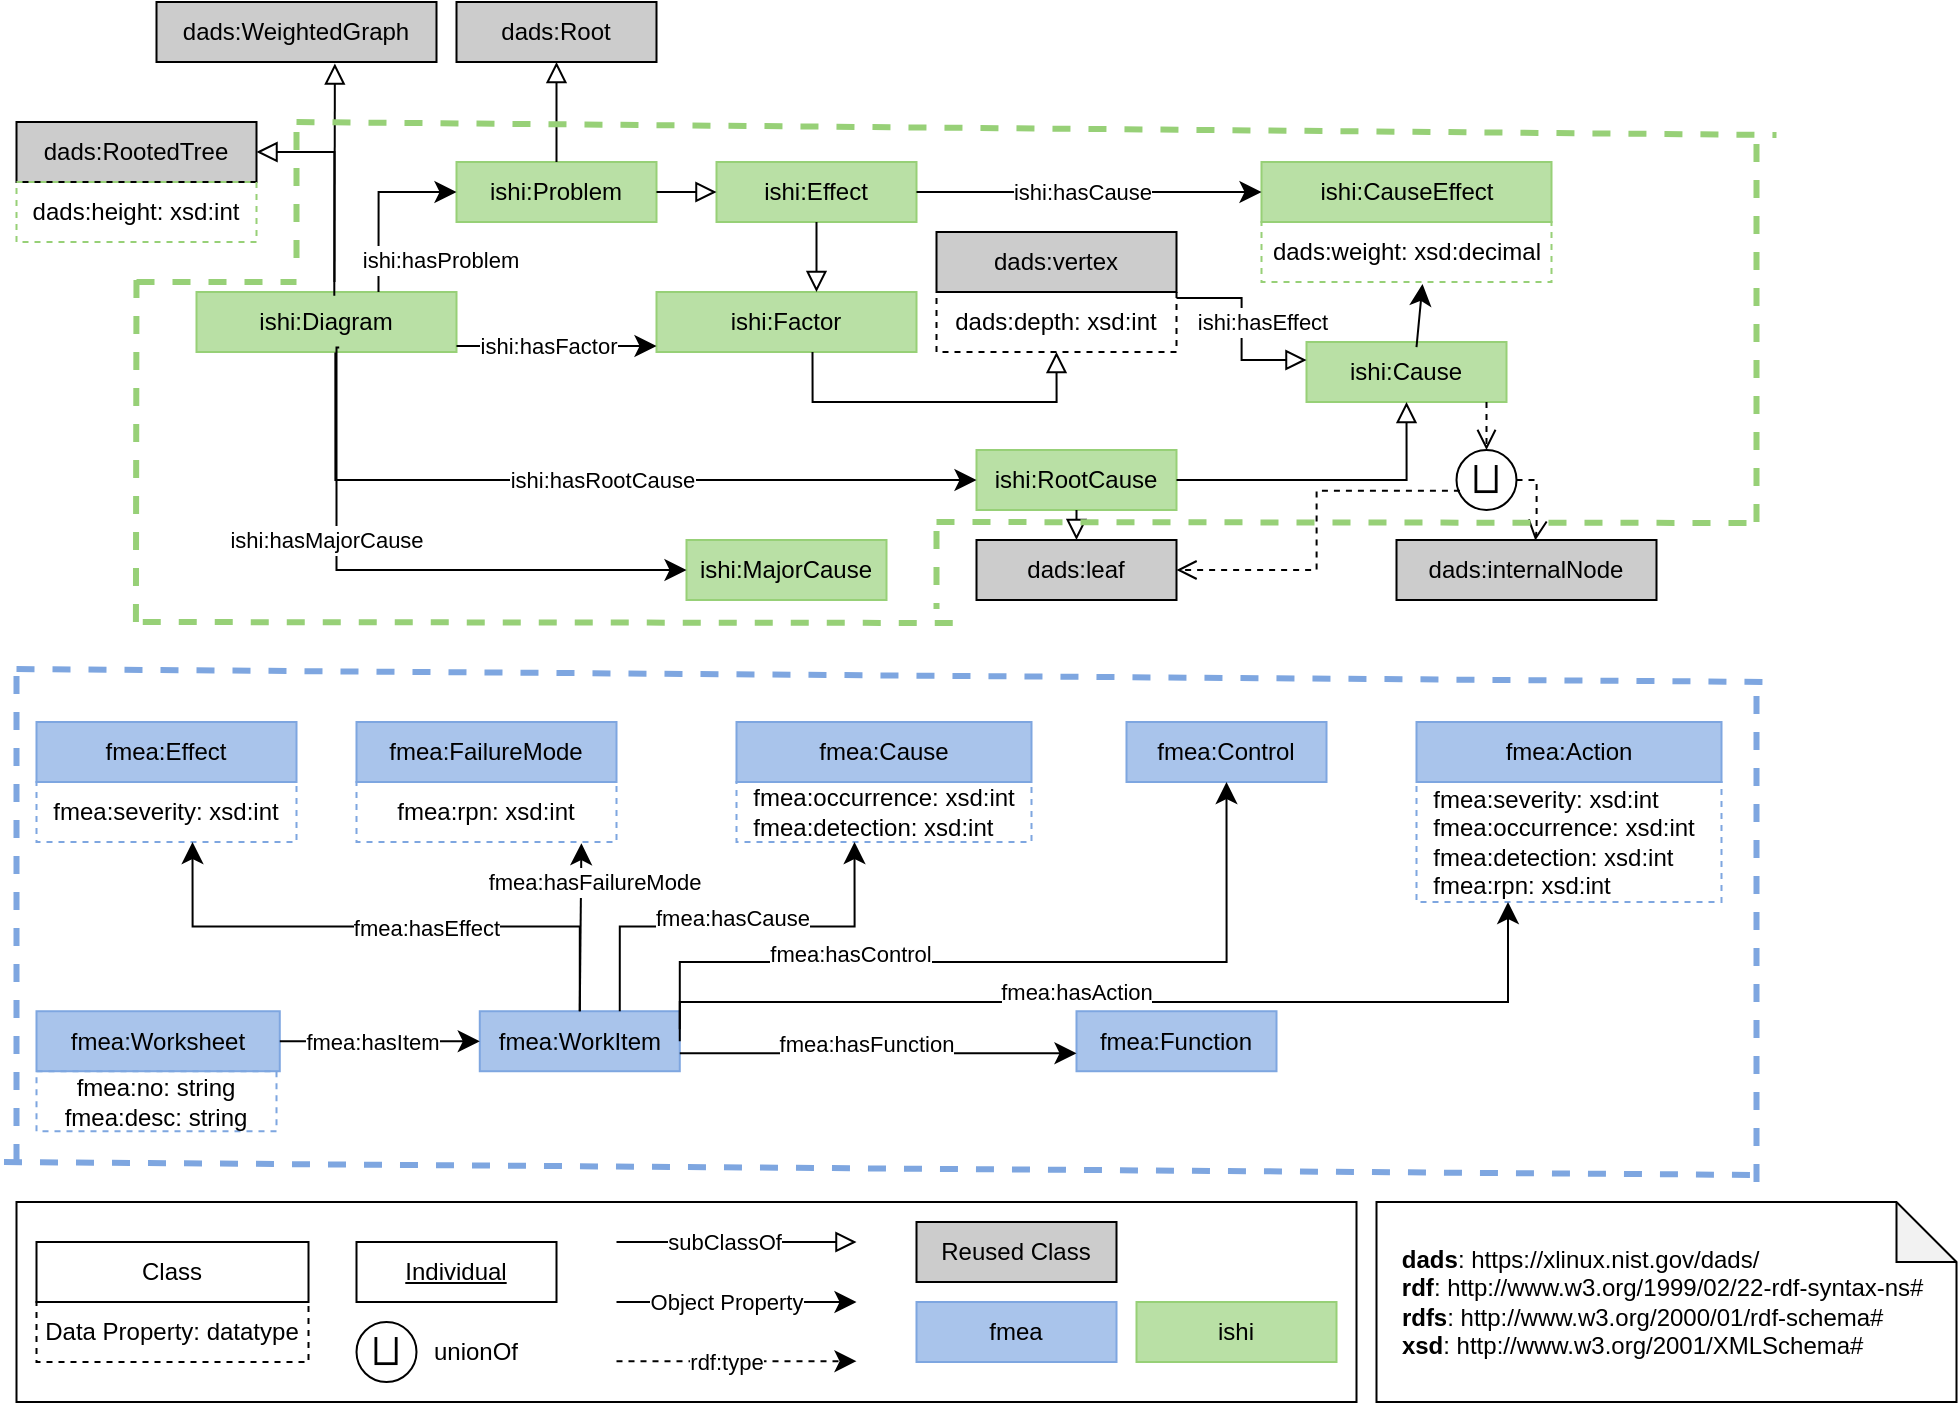 <mxfile version="25.0.3">
  <diagram name="Seite-1" id="H-5Dob3Q5OJL4jMhZZkv">
    <mxGraphModel dx="1188" dy="651" grid="1" gridSize="10" guides="1" tooltips="1" connect="1" arrows="1" fold="1" page="1" pageScale="1" pageWidth="1169" pageHeight="827" math="0" shadow="0">
      <root>
        <mxCell id="0" />
        <mxCell id="1" parent="0" />
        <mxCell id="yA1wTyDyi_vaNBUE8qGH-2" value="" style="rounded=0;whiteSpace=wrap;html=1;" parent="1" vertex="1">
          <mxGeometry x="16.25" y="610" width="670" height="100" as="geometry" />
        </mxCell>
        <mxCell id="yA1wTyDyi_vaNBUE8qGH-15" value="Data Property: datatype" style="rounded=0;whiteSpace=wrap;html=1;snapToPoint=1;points=[[0.1,0],[0.2,0],[0.3,0],[0.4,0],[0.5,0],[0.6,0],[0.7,0],[0.8,0],[0.9,0],[0,0.1],[0,0.3],[0,0.5],[0,0.7],[0,0.9],[0.1,1],[0.2,1],[0.3,1],[0.4,1],[0.5,1],[0.6,1],[0.7,1],[0.8,1],[0.9,1],[1,0.1],[1,0.3],[1,0.5],[1,0.7],[1,0.9]];dashed=1;" parent="1" vertex="1">
          <mxGeometry x="26.25" y="660.0" width="136" height="30" as="geometry" />
        </mxCell>
        <mxCell id="yA1wTyDyi_vaNBUE8qGH-16" value="Class" style="rounded=0;whiteSpace=wrap;html=1;snapToPoint=1;points=[[0.1,0],[0.2,0],[0.3,0],[0.4,0],[0.5,0],[0.6,0],[0.7,0],[0.8,0],[0.9,0],[0,0.1],[0,0.3],[0,0.5],[0,0.7],[0,0.9],[0.1,1],[0.2,1],[0.3,1],[0.4,1],[0.5,1],[0.6,1],[0.7,1],[0.8,1],[0.9,1],[1,0.1],[1,0.3],[1,0.5],[1,0.7],[1,0.9]];" parent="1" vertex="1">
          <mxGeometry x="26.25" y="630.0" width="136" height="30" as="geometry" />
        </mxCell>
        <mxCell id="yA1wTyDyi_vaNBUE8qGH-21" value="&lt;u&gt;Individual&lt;/u&gt;" style="rounded=0;whiteSpace=wrap;html=1;snapToPoint=1;points=[[0.1,0],[0.2,0],[0.3,0],[0.4,0],[0.5,0],[0.6,0],[0.7,0],[0.8,0],[0.9,0],[0,0.1],[0,0.3],[0,0.5],[0,0.7],[0,0.9],[0.1,1],[0.2,1],[0.3,1],[0.4,1],[0.5,1],[0.6,1],[0.7,1],[0.8,1],[0.9,1],[1,0.1],[1,0.3],[1,0.5],[1,0.7],[1,0.9]];" parent="1" vertex="1">
          <mxGeometry x="186.25" y="630" width="100" height="30" as="geometry" />
        </mxCell>
        <mxCell id="yA1wTyDyi_vaNBUE8qGH-30" value="" style="endArrow=classic;html=1;endSize=8;arcSize=0;rounded=0;" parent="1" edge="1">
          <mxGeometry width="50" height="50" relative="1" as="geometry">
            <mxPoint x="316.25" y="660" as="sourcePoint" />
            <mxPoint x="436.25" y="660" as="targetPoint" />
          </mxGeometry>
        </mxCell>
        <mxCell id="yA1wTyDyi_vaNBUE8qGH-31" value="&lt;div&gt;&lt;font style=&quot;font-size: 11px;&quot;&gt;Object Property&lt;/font&gt;&lt;/div&gt;" style="text;html=1;align=center;verticalAlign=middle;resizable=0;points=[];labelBackgroundColor=#ffffff;" parent="yA1wTyDyi_vaNBUE8qGH-30" vertex="1" connectable="0">
          <mxGeometry x="-0.127" relative="1" as="geometry">
            <mxPoint x="2" as="offset" />
          </mxGeometry>
        </mxCell>
        <mxCell id="yA1wTyDyi_vaNBUE8qGH-32" value="" style="endArrow=block;html=1;fontColor=#000099;endFill=0;endSize=8;arcSize=0;rounded=0;" parent="1" edge="1">
          <mxGeometry width="50" height="50" relative="1" as="geometry">
            <mxPoint x="316.25" y="630" as="sourcePoint" />
            <mxPoint x="436.25" y="630" as="targetPoint" />
          </mxGeometry>
        </mxCell>
        <mxCell id="yA1wTyDyi_vaNBUE8qGH-35" value="subClassOf" style="edgeLabel;html=1;align=center;verticalAlign=middle;resizable=0;points=[];" parent="yA1wTyDyi_vaNBUE8qGH-32" vertex="1" connectable="0">
          <mxGeometry x="0.091" y="-1" relative="1" as="geometry">
            <mxPoint x="-12" y="-1" as="offset" />
          </mxGeometry>
        </mxCell>
        <mxCell id="yA1wTyDyi_vaNBUE8qGH-34" value="Reused Class" style="rounded=0;whiteSpace=wrap;html=1;snapToPoint=1;points=[[0.1,0],[0.2,0],[0.3,0],[0.4,0],[0.5,0],[0.6,0],[0.7,0],[0.8,0],[0.9,0],[0,0.1],[0,0.3],[0,0.5],[0,0.7],[0,0.9],[0.1,1],[0.2,1],[0.3,1],[0.4,1],[0.5,1],[0.6,1],[0.7,1],[0.8,1],[0.9,1],[1,0.1],[1,0.3],[1,0.5],[1,0.7],[1,0.9]];fillColor=#CCCCCC;" parent="1" vertex="1">
          <mxGeometry x="466.25" y="620" width="100" height="30" as="geometry" />
        </mxCell>
        <mxCell id="yA1wTyDyi_vaNBUE8qGH-41" value="" style="endArrow=classic;html=1;endSize=8;dashed=1;arcSize=0;rounded=0;" parent="1" edge="1">
          <mxGeometry width="50" height="50" relative="1" as="geometry">
            <mxPoint x="316.25" y="689.6" as="sourcePoint" />
            <mxPoint x="436.25" y="689.6" as="targetPoint" />
          </mxGeometry>
        </mxCell>
        <mxCell id="yA1wTyDyi_vaNBUE8qGH-42" value="&lt;div&gt;rdf:type&lt;/div&gt;" style="edgeLabel;html=1;align=center;verticalAlign=middle;resizable=0;points=[];" parent="yA1wTyDyi_vaNBUE8qGH-41" vertex="1" connectable="0">
          <mxGeometry x="-0.191" y="-1" relative="1" as="geometry">
            <mxPoint x="6" y="-1" as="offset" />
          </mxGeometry>
        </mxCell>
        <mxCell id="yA1wTyDyi_vaNBUE8qGH-43" value="fmea" style="rounded=0;whiteSpace=wrap;html=1;snapToPoint=1;points=[[0.1,0],[0.2,0],[0.3,0],[0.4,0],[0.5,0],[0.6,0],[0.7,0],[0.8,0],[0.9,0],[0,0.1],[0,0.3],[0,0.5],[0,0.7],[0,0.9],[0.1,1],[0.2,1],[0.3,1],[0.4,1],[0.5,1],[0.6,1],[0.7,1],[0.8,1],[0.9,1],[1,0.1],[1,0.3],[1,0.5],[1,0.7],[1,0.9]];fillColor=#A9C4EB;strokeColor=#7EA6E0;" parent="1" vertex="1">
          <mxGeometry x="466.25" y="660" width="100" height="30" as="geometry" />
        </mxCell>
        <mxCell id="yA1wTyDyi_vaNBUE8qGH-44" value="ishi" style="rounded=0;whiteSpace=wrap;html=1;snapToPoint=1;points=[[0.1,0],[0.2,0],[0.3,0],[0.4,0],[0.5,0],[0.6,0],[0.7,0],[0.8,0],[0.9,0],[0,0.1],[0,0.3],[0,0.5],[0,0.7],[0,0.9],[0.1,1],[0.2,1],[0.3,1],[0.4,1],[0.5,1],[0.6,1],[0.7,1],[0.8,1],[0.9,1],[1,0.1],[1,0.3],[1,0.5],[1,0.7],[1,0.9]];fillColor=#B9E0A5;strokeColor=#97D077;" parent="1" vertex="1">
          <mxGeometry x="576.25" y="660" width="100" height="30" as="geometry" />
        </mxCell>
        <mxCell id="yA1wTyDyi_vaNBUE8qGH-45" value="&lt;div style=&quot;text-align: left;&quot;&gt;&lt;div&gt;&amp;nbsp;&lt;/div&gt;&lt;div&gt;&lt;span style=&quot;background-color: var(--colorNeutralBackground1); color: var(--colorNeutralForeground1);&quot;&gt;&lt;b&gt;&amp;nbsp;dads&lt;/b&gt;:&lt;/span&gt;&lt;span style=&quot;background-color: var(--colorNeutralBackground1); color: var(--colorNeutralForeground1);&quot;&gt;&amp;nbsp;https://xlinux.nist.gov/dads/&lt;/span&gt;&lt;/div&gt;&lt;/div&gt;&lt;div style=&quot;text-align: left;&quot;&gt;&lt;b&gt;&amp;nbsp;rdf&lt;/b&gt;: http://www.w3.org/1999/02/22-rdf-syntax-ns#&amp;nbsp;&amp;nbsp;&lt;/div&gt;&lt;div style=&quot;text-align: left;&quot;&gt;&amp;nbsp;&lt;b&gt;rdfs&lt;/b&gt;:&amp;nbsp;http://www.w3.org/2000/01/rdf-schema#&lt;/div&gt;&lt;div style=&quot;text-align: left;&quot;&gt;&lt;span style=&quot;background-color: var(--colorNeutralBackground1); color: var(--colorNeutralForeground1);&quot;&gt;&amp;nbsp;&lt;b&gt;xsd&lt;/b&gt;:&amp;nbsp;&lt;/span&gt;&lt;span style=&quot;background-color: initial; text-align: center;&quot;&gt;http://www.w3.org/2001/XMLSchema#&lt;/span&gt;&lt;/div&gt;&lt;div style=&quot;text-align: left;&quot;&gt;&lt;span style=&quot;background-color: initial; font-size: 12px;&quot;&gt;&lt;br&gt;&lt;/span&gt;&lt;/div&gt;" style="shape=note;whiteSpace=wrap;html=1;backgroundOutline=1;darkOpacity=0.05;" parent="1" vertex="1">
          <mxGeometry x="696.25" y="610" width="290" height="100" as="geometry" />
        </mxCell>
        <mxCell id="yA1wTyDyi_vaNBUE8qGH-46" value="" style="endArrow=none;dashed=1;html=1;rounded=0;strokeWidth=3;strokeColor=#7EA6E0;" parent="1" edge="1">
          <mxGeometry width="50" height="50" relative="1" as="geometry">
            <mxPoint x="16.25" y="343.5" as="sourcePoint" />
            <mxPoint x="896.25" y="350" as="targetPoint" />
          </mxGeometry>
        </mxCell>
        <mxCell id="yA1wTyDyi_vaNBUE8qGH-52" value="dads:WeightedGraph" style="rounded=0;whiteSpace=wrap;html=1;snapToPoint=1;points=[[0.1,0],[0.2,0],[0.3,0],[0.4,0],[0.5,0],[0.6,0],[0.7,0],[0.8,0],[0.9,0],[0,0.1],[0,0.3],[0,0.5],[0,0.7],[0,0.9],[0.1,1],[0.2,1],[0.3,1],[0.4,1],[0.5,1],[0.6,1],[0.7,1],[0.8,1],[0.9,1],[1,0.1],[1,0.3],[1,0.5],[1,0.7],[1,0.9]];fillColor=#CCCCCC;" parent="1" vertex="1">
          <mxGeometry x="86.25" y="10" width="140" height="30" as="geometry" />
        </mxCell>
        <mxCell id="yA1wTyDyi_vaNBUE8qGH-53" value="dads:RootedTree" style="rounded=0;whiteSpace=wrap;html=1;snapToPoint=1;points=[[0.1,0],[0.2,0],[0.3,0],[0.4,0],[0.5,0],[0.6,0],[0.7,0],[0.8,0],[0.9,0],[0,0.1],[0,0.3],[0,0.5],[0,0.7],[0,0.9],[0.1,1],[0.2,1],[0.3,1],[0.4,1],[0.5,1],[0.6,1],[0.7,1],[0.8,1],[0.9,1],[1,0.1],[1,0.3],[1,0.5],[1,0.7],[1,0.9]];fillColor=#CCCCCC;" parent="1" vertex="1">
          <mxGeometry x="16.25" y="70" width="120" height="30" as="geometry" />
        </mxCell>
        <mxCell id="yA1wTyDyi_vaNBUE8qGH-54" value="dads:Root" style="rounded=0;whiteSpace=wrap;html=1;snapToPoint=1;points=[[0.1,0],[0.2,0],[0.3,0],[0.4,0],[0.5,0],[0.6,0],[0.7,0],[0.8,0],[0.9,0],[0,0.1],[0,0.3],[0,0.5],[0,0.7],[0,0.9],[0.1,1],[0.2,1],[0.3,1],[0.4,1],[0.5,1],[0.6,1],[0.7,1],[0.8,1],[0.9,1],[1,0.1],[1,0.3],[1,0.5],[1,0.7],[1,0.9]];fillColor=#CCCCCC;" parent="1" vertex="1">
          <mxGeometry x="236.25" y="10" width="100" height="30" as="geometry" />
        </mxCell>
        <mxCell id="yA1wTyDyi_vaNBUE8qGH-59" value="dads:internalNode" style="rounded=0;whiteSpace=wrap;html=1;snapToPoint=1;points=[[0.1,0],[0.2,0],[0.3,0],[0.4,0],[0.5,0],[0.6,0],[0.7,0],[0.8,0],[0.9,0],[0,0.1],[0,0.3],[0,0.5],[0,0.7],[0,0.9],[0.1,1],[0.2,1],[0.3,1],[0.4,1],[0.5,1],[0.6,1],[0.7,1],[0.8,1],[0.9,1],[1,0.1],[1,0.3],[1,0.5],[1,0.7],[1,0.9]];fillColor=#CCCCCC;" parent="1" vertex="1">
          <mxGeometry x="706.25" y="279" width="130" height="30" as="geometry" />
        </mxCell>
        <mxCell id="yA1wTyDyi_vaNBUE8qGH-60" value="dads:leaf" style="rounded=0;whiteSpace=wrap;html=1;snapToPoint=1;points=[[0.1,0],[0.2,0],[0.3,0],[0.4,0],[0.5,0],[0.6,0],[0.7,0],[0.8,0],[0.9,0],[0,0.1],[0,0.3],[0,0.5],[0,0.7],[0,0.9],[0.1,1],[0.2,1],[0.3,1],[0.4,1],[0.5,1],[0.6,1],[0.7,1],[0.8,1],[0.9,1],[1,0.1],[1,0.3],[1,0.5],[1,0.7],[1,0.9]];fillColor=#CCCCCC;" parent="1" vertex="1">
          <mxGeometry x="496.25" y="279" width="100" height="30" as="geometry" />
        </mxCell>
        <mxCell id="yA1wTyDyi_vaNBUE8qGH-61" value="dads:vertex" style="rounded=0;whiteSpace=wrap;html=1;snapToPoint=1;points=[[0.1,0],[0.2,0],[0.3,0],[0.4,0],[0.5,0],[0.6,0],[0.7,0],[0.8,0],[0.9,0],[0,0.1],[0,0.3],[0,0.5],[0,0.7],[0,0.9],[0.1,1],[0.2,1],[0.3,1],[0.4,1],[0.5,1],[0.6,1],[0.7,1],[0.8,1],[0.9,1],[1,0.1],[1,0.3],[1,0.5],[1,0.7],[1,0.9]];fillColor=#CCCCCC;" parent="1" vertex="1">
          <mxGeometry x="476.25" y="125" width="120" height="30" as="geometry" />
        </mxCell>
        <mxCell id="yA1wTyDyi_vaNBUE8qGH-68" value="ishi:Effect" style="rounded=0;whiteSpace=wrap;html=1;snapToPoint=1;points=[[0.1,0],[0.2,0],[0.3,0],[0.4,0],[0.5,0],[0.6,0],[0.7,0],[0.8,0],[0.9,0],[0,0.1],[0,0.3],[0,0.5],[0,0.7],[0,0.9],[0.1,1],[0.2,1],[0.3,1],[0.4,1],[0.5,1],[0.6,1],[0.7,1],[0.8,1],[0.9,1],[1,0.1],[1,0.3],[1,0.5],[1,0.7],[1,0.9]];fillColor=#B9E0A5;strokeColor=#97D077;" parent="1" vertex="1">
          <mxGeometry x="366.25" y="90" width="100" height="30" as="geometry" />
        </mxCell>
        <mxCell id="yA1wTyDyi_vaNBUE8qGH-69" value="ishi:Problem" style="rounded=0;whiteSpace=wrap;html=1;snapToPoint=1;points=[[0.1,0],[0.2,0],[0.3,0],[0.4,0],[0.5,0],[0.6,0],[0.7,0],[0.8,0],[0.9,0],[0,0.1],[0,0.3],[0,0.5],[0,0.7],[0,0.9],[0.1,1],[0.2,1],[0.3,1],[0.4,1],[0.5,1],[0.6,1],[0.7,1],[0.8,1],[0.9,1],[1,0.1],[1,0.3],[1,0.5],[1,0.7],[1,0.9]];fillColor=#B9E0A5;strokeColor=#97D077;" parent="1" vertex="1">
          <mxGeometry x="236.25" y="90" width="100" height="30" as="geometry" />
        </mxCell>
        <mxCell id="yA1wTyDyi_vaNBUE8qGH-72" value="ishi:MajorCause" style="rounded=0;whiteSpace=wrap;html=1;snapToPoint=1;points=[[0.1,0],[0.2,0],[0.3,0],[0.4,0],[0.5,0],[0.6,0],[0.7,0],[0.8,0],[0.9,0],[0,0.1],[0,0.3],[0,0.5],[0,0.7],[0,0.9],[0.1,1],[0.2,1],[0.3,1],[0.4,1],[0.5,1],[0.6,1],[0.7,1],[0.8,1],[0.9,1],[1,0.1],[1,0.3],[1,0.5],[1,0.7],[1,0.9]];fillColor=#B9E0A5;strokeColor=#97D077;" parent="1" vertex="1">
          <mxGeometry x="351.25" y="279" width="100" height="30" as="geometry" />
        </mxCell>
        <mxCell id="yA1wTyDyi_vaNBUE8qGH-73" value="ishi:Diagram" style="rounded=0;whiteSpace=wrap;html=1;snapToPoint=1;points=[[0.1,0],[0.2,0],[0.3,0],[0.4,0],[0.5,0],[0.6,0],[0.7,0],[0.8,0],[0.9,0],[0,0.1],[0,0.3],[0,0.5],[0,0.7],[0,0.9],[0.1,1],[0.2,1],[0.3,1],[0.4,1],[0.5,1],[0.6,1],[0.7,1],[0.8,1],[0.9,1],[1,0.1],[1,0.3],[1,0.5],[1,0.7],[1,0.9]];fillColor=#B9E0A5;strokeColor=#97D077;" parent="1" vertex="1">
          <mxGeometry x="106.25" y="155" width="130" height="30" as="geometry" />
        </mxCell>
        <mxCell id="yA1wTyDyi_vaNBUE8qGH-76" value="dads:height: xsd:int" style="rounded=0;whiteSpace=wrap;html=1;snapToPoint=1;points=[[0.1,0],[0.2,0],[0.3,0],[0.4,0],[0.5,0],[0.6,0],[0.7,0],[0.8,0],[0.9,0],[0,0.1],[0,0.3],[0,0.5],[0,0.7],[0,0.9],[0.1,1],[0.2,1],[0.3,1],[0.4,1],[0.5,1],[0.6,1],[0.7,1],[0.8,1],[0.9,1],[1,0.1],[1,0.3],[1,0.5],[1,0.7],[1,0.9]];dashed=1;fillColor=none;strokeColor=#97D077;" parent="1" vertex="1">
          <mxGeometry x="16.25" y="100" width="120" height="30" as="geometry" />
        </mxCell>
        <mxCell id="yA1wTyDyi_vaNBUE8qGH-77" value="ishi:Factor" style="rounded=0;whiteSpace=wrap;html=1;snapToPoint=1;points=[[0.1,0],[0.2,0],[0.3,0],[0.4,0],[0.5,0],[0.6,0],[0.7,0],[0.8,0],[0.9,0],[0,0.1],[0,0.3],[0,0.5],[0,0.7],[0,0.9],[0.1,1],[0.2,1],[0.3,1],[0.4,1],[0.5,1],[0.6,1],[0.7,1],[0.8,1],[0.9,1],[1,0.1],[1,0.3],[1,0.5],[1,0.7],[1,0.9]];fillColor=#B9E0A5;strokeColor=#97D077;" parent="1" vertex="1">
          <mxGeometry x="336.25" y="155" width="130" height="30" as="geometry" />
        </mxCell>
        <mxCell id="yA1wTyDyi_vaNBUE8qGH-78" value="ishi:CauseEffect" style="rounded=0;whiteSpace=wrap;html=1;snapToPoint=1;points=[[0.1,0],[0.2,0],[0.3,0],[0.4,0],[0.5,0],[0.6,0],[0.7,0],[0.8,0],[0.9,0],[0,0.1],[0,0.3],[0,0.5],[0,0.7],[0,0.9],[0.1,1],[0.2,1],[0.3,1],[0.4,1],[0.5,1],[0.6,1],[0.7,1],[0.8,1],[0.9,1],[1,0.1],[1,0.3],[1,0.5],[1,0.7],[1,0.9]];fillColor=#B9E0A5;strokeColor=#97D077;" parent="1" vertex="1">
          <mxGeometry x="638.75" y="90" width="145" height="30" as="geometry" />
        </mxCell>
        <mxCell id="yA1wTyDyi_vaNBUE8qGH-79" value="ishi:Cause" style="rounded=0;whiteSpace=wrap;html=1;snapToPoint=1;points=[[0.1,0],[0.2,0],[0.3,0],[0.4,0],[0.5,0],[0.6,0],[0.7,0],[0.8,0],[0.9,0],[0,0.1],[0,0.3],[0,0.5],[0,0.7],[0,0.9],[0.1,1],[0.2,1],[0.3,1],[0.4,1],[0.5,1],[0.6,1],[0.7,1],[0.8,1],[0.9,1],[1,0.1],[1,0.3],[1,0.5],[1,0.7],[1,0.9]];fillColor=#B9E0A5;strokeColor=#97D077;" parent="1" vertex="1">
          <mxGeometry x="661.25" y="180" width="100" height="30" as="geometry" />
        </mxCell>
        <mxCell id="yA1wTyDyi_vaNBUE8qGH-80" value="ishi:RootCause" style="rounded=0;whiteSpace=wrap;html=1;snapToPoint=1;points=[[0.1,0],[0.2,0],[0.3,0],[0.4,0],[0.5,0],[0.6,0],[0.7,0],[0.8,0],[0.9,0],[0,0.1],[0,0.3],[0,0.5],[0,0.7],[0,0.9],[0.1,1],[0.2,1],[0.3,1],[0.4,1],[0.5,1],[0.6,1],[0.7,1],[0.8,1],[0.9,1],[1,0.1],[1,0.3],[1,0.5],[1,0.7],[1,0.9]];fillColor=#B9E0A5;strokeColor=#97D077;" parent="1" vertex="1">
          <mxGeometry x="496.25" y="234" width="100" height="30" as="geometry" />
        </mxCell>
        <mxCell id="yA1wTyDyi_vaNBUE8qGH-101" value="" style="endArrow=block;html=1;fontColor=#000099;endFill=0;endSize=8;arcSize=0;rounded=0;entryX=1;entryY=0.5;entryDx=0;entryDy=0;edgeStyle=orthogonalEdgeStyle;exitX=0.53;exitY=0.063;exitDx=0;exitDy=0;exitPerimeter=0;" parent="1" source="yA1wTyDyi_vaNBUE8qGH-73" target="yA1wTyDyi_vaNBUE8qGH-53" edge="1">
          <mxGeometry width="50" height="50" relative="1" as="geometry">
            <mxPoint x="156.25" y="150" as="sourcePoint" />
            <mxPoint x="196.25" y="249.66" as="targetPoint" />
          </mxGeometry>
        </mxCell>
        <mxCell id="yA1wTyDyi_vaNBUE8qGH-103" value="" style="endArrow=block;html=1;fontColor=#000099;endFill=0;endSize=8;arcSize=0;rounded=0;entryX=0.637;entryY=1.026;entryDx=0;entryDy=0;entryPerimeter=0;" parent="1" target="yA1wTyDyi_vaNBUE8qGH-52" edge="1">
          <mxGeometry width="50" height="50" relative="1" as="geometry">
            <mxPoint x="175.25" y="150" as="sourcePoint" />
            <mxPoint x="154.25" y="60" as="targetPoint" />
          </mxGeometry>
        </mxCell>
        <mxCell id="yA1wTyDyi_vaNBUE8qGH-104" value="" style="endArrow=classic;html=1;endSize=8;arcSize=0;rounded=0;exitX=1;exitY=0.9;exitDx=0;exitDy=0;entryX=0;entryY=0.9;entryDx=0;entryDy=0;" parent="1" source="yA1wTyDyi_vaNBUE8qGH-73" target="yA1wTyDyi_vaNBUE8qGH-77" edge="1">
          <mxGeometry width="50" height="50" relative="1" as="geometry">
            <mxPoint x="116.25" y="260" as="sourcePoint" />
            <mxPoint x="236.25" y="260" as="targetPoint" />
          </mxGeometry>
        </mxCell>
        <mxCell id="yA1wTyDyi_vaNBUE8qGH-105" value="&lt;div&gt;&lt;font style=&quot;font-size: 11px;&quot;&gt;ishi:hasFactor&lt;/font&gt;&lt;/div&gt;" style="text;html=1;align=center;verticalAlign=middle;resizable=0;points=[];labelBackgroundColor=#ffffff;" parent="yA1wTyDyi_vaNBUE8qGH-104" vertex="1" connectable="0">
          <mxGeometry x="-0.127" relative="1" as="geometry">
            <mxPoint x="2" as="offset" />
          </mxGeometry>
        </mxCell>
        <mxCell id="yA1wTyDyi_vaNBUE8qGH-106" value="dads:depth: xsd:int" style="rounded=0;whiteSpace=wrap;html=1;snapToPoint=1;points=[[0.1,0],[0.2,0],[0.3,0],[0.4,0],[0.5,0],[0.6,0],[0.7,0],[0.8,0],[0.9,0],[0,0.1],[0,0.3],[0,0.5],[0,0.7],[0,0.9],[0.1,1],[0.2,1],[0.3,1],[0.4,1],[0.5,1],[0.6,1],[0.7,1],[0.8,1],[0.9,1],[1,0.1],[1,0.3],[1,0.5],[1,0.7],[1,0.9]];dashed=1;fillColor=none;strokeColor=#000000;" parent="1" vertex="1">
          <mxGeometry x="476.25" y="155" width="120" height="30" as="geometry" />
        </mxCell>
        <mxCell id="yA1wTyDyi_vaNBUE8qGH-108" value="" style="endArrow=block;html=1;fontColor=#000099;endFill=0;endSize=8;arcSize=0;rounded=0;exitX=0.5;exitY=1;exitDx=0;exitDy=0;" parent="1" source="yA1wTyDyi_vaNBUE8qGH-68" edge="1">
          <mxGeometry width="50" height="50" relative="1" as="geometry">
            <mxPoint x="326.25" y="275" as="sourcePoint" />
            <mxPoint x="416.25" y="155" as="targetPoint" />
          </mxGeometry>
        </mxCell>
        <mxCell id="yA1wTyDyi_vaNBUE8qGH-115" value="" style="endArrow=classic;html=1;endSize=8;arcSize=0;rounded=0;entryX=0;entryY=0.5;entryDx=0;entryDy=0;edgeStyle=orthogonalEdgeStyle;exitX=0.7;exitY=0;exitDx=0;exitDy=0;" parent="1" source="yA1wTyDyi_vaNBUE8qGH-73" target="yA1wTyDyi_vaNBUE8qGH-69" edge="1">
          <mxGeometry width="50" height="50" relative="1" as="geometry">
            <mxPoint x="226.25" y="192" as="sourcePoint" />
            <mxPoint x="346.25" y="192" as="targetPoint" />
          </mxGeometry>
        </mxCell>
        <mxCell id="yA1wTyDyi_vaNBUE8qGH-116" value="&lt;div&gt;&lt;font style=&quot;font-size: 11px;&quot;&gt;ishi:hasProblem&lt;/font&gt;&lt;/div&gt;" style="text;html=1;align=center;verticalAlign=middle;resizable=0;points=[];labelBackgroundColor=#ffffff;" parent="yA1wTyDyi_vaNBUE8qGH-115" vertex="1" connectable="0">
          <mxGeometry x="-0.127" relative="1" as="geometry">
            <mxPoint x="30" y="23" as="offset" />
          </mxGeometry>
        </mxCell>
        <mxCell id="yA1wTyDyi_vaNBUE8qGH-117" value="" style="endArrow=block;html=1;fontColor=#000099;endFill=0;endSize=8;arcSize=0;rounded=0;entryX=0;entryY=0.5;entryDx=0;entryDy=0;exitX=1;exitY=0.5;exitDx=0;exitDy=0;" parent="1" source="yA1wTyDyi_vaNBUE8qGH-69" target="yA1wTyDyi_vaNBUE8qGH-68" edge="1">
          <mxGeometry width="50" height="50" relative="1" as="geometry">
            <mxPoint x="426.25" y="130" as="sourcePoint" />
            <mxPoint x="386.25" y="165" as="targetPoint" />
          </mxGeometry>
        </mxCell>
        <mxCell id="yA1wTyDyi_vaNBUE8qGH-118" value="dads:weight: xsd:decimal" style="rounded=0;whiteSpace=wrap;html=1;snapToPoint=1;points=[[0.1,0],[0.2,0],[0.3,0],[0.4,0],[0.5,0],[0.6,0],[0.7,0],[0.8,0],[0.9,0],[0,0.1],[0,0.3],[0,0.5],[0,0.7],[0,0.9],[0.1,1],[0.2,1],[0.3,1],[0.4,1],[0.5,1],[0.6,1],[0.7,1],[0.8,1],[0.9,1],[1,0.1],[1,0.3],[1,0.5],[1,0.7],[1,0.9]];dashed=1;fillColor=none;strokeColor=#97D077;" parent="1" vertex="1">
          <mxGeometry x="638.75" y="120" width="145" height="30" as="geometry" />
        </mxCell>
        <mxCell id="yA1wTyDyi_vaNBUE8qGH-119" value="" style="endArrow=classic;html=1;endSize=8;arcSize=0;rounded=0;entryX=0;entryY=0.5;entryDx=0;entryDy=0;edgeStyle=orthogonalEdgeStyle;" parent="1" target="yA1wTyDyi_vaNBUE8qGH-78" edge="1">
          <mxGeometry width="50" height="50" relative="1" as="geometry">
            <mxPoint x="466.25" y="105" as="sourcePoint" />
            <mxPoint x="246.25" y="115" as="targetPoint" />
            <Array as="points">
              <mxPoint x="466.25" y="105" />
              <mxPoint x="466.25" y="105" />
            </Array>
          </mxGeometry>
        </mxCell>
        <mxCell id="yA1wTyDyi_vaNBUE8qGH-120" value="&lt;div&gt;&lt;font style=&quot;font-size: 11px;&quot;&gt;ishi:hasCause&lt;/font&gt;&lt;/div&gt;" style="text;html=1;align=center;verticalAlign=middle;resizable=0;points=[];labelBackgroundColor=#ffffff;" parent="yA1wTyDyi_vaNBUE8qGH-119" vertex="1" connectable="0">
          <mxGeometry x="-0.127" relative="1" as="geometry">
            <mxPoint x="7" as="offset" />
          </mxGeometry>
        </mxCell>
        <mxCell id="yA1wTyDyi_vaNBUE8qGH-121" value="" style="endArrow=block;html=1;fontColor=#000099;endFill=0;endSize=8;arcSize=0;rounded=0;exitX=1;exitY=0.1;exitDx=0;exitDy=0;entryX=0;entryY=0.3;entryDx=0;entryDy=0;edgeStyle=orthogonalEdgeStyle;" parent="1" source="yA1wTyDyi_vaNBUE8qGH-106" target="yA1wTyDyi_vaNBUE8qGH-79" edge="1">
          <mxGeometry width="50" height="50" relative="1" as="geometry">
            <mxPoint x="426.25" y="130" as="sourcePoint" />
            <mxPoint x="426.25" y="165" as="targetPoint" />
          </mxGeometry>
        </mxCell>
        <mxCell id="yA1wTyDyi_vaNBUE8qGH-122" value="" style="endArrow=classic;html=1;endSize=8;arcSize=0;rounded=0;exitX=0.55;exitY=0.084;exitDx=0;exitDy=0;exitPerimeter=0;" parent="1" source="yA1wTyDyi_vaNBUE8qGH-79" edge="1">
          <mxGeometry width="50" height="50" relative="1" as="geometry">
            <mxPoint x="476.25" y="115" as="sourcePoint" />
            <mxPoint x="719.25" y="151" as="targetPoint" />
          </mxGeometry>
        </mxCell>
        <mxCell id="yA1wTyDyi_vaNBUE8qGH-123" value="&lt;div&gt;&lt;font style=&quot;font-size: 11px;&quot;&gt;ishi:hasEffect&lt;/font&gt;&lt;/div&gt;" style="text;html=1;align=center;verticalAlign=middle;resizable=0;points=[];labelBackgroundColor=#ffffff;" parent="yA1wTyDyi_vaNBUE8qGH-122" vertex="1" connectable="0">
          <mxGeometry x="-0.127" relative="1" as="geometry">
            <mxPoint x="-79" y="1" as="offset" />
          </mxGeometry>
        </mxCell>
        <mxCell id="yA1wTyDyi_vaNBUE8qGH-125" value="" style="endArrow=block;html=1;fontColor=#000099;endFill=0;endSize=8;arcSize=0;rounded=0;edgeStyle=orthogonalEdgeStyle;entryX=0.5;entryY=1;entryDx=0;entryDy=0;exitX=0.6;exitY=1;exitDx=0;exitDy=0;" parent="1" source="yA1wTyDyi_vaNBUE8qGH-77" target="yA1wTyDyi_vaNBUE8qGH-106" edge="1">
          <mxGeometry width="50" height="50" relative="1" as="geometry">
            <mxPoint x="486.25" y="200" as="sourcePoint" />
            <mxPoint x="496.25" y="200" as="targetPoint" />
            <Array as="points">
              <mxPoint x="414.25" y="210" />
              <mxPoint x="536.25" y="210" />
            </Array>
          </mxGeometry>
        </mxCell>
        <mxCell id="yA1wTyDyi_vaNBUE8qGH-127" value="" style="endArrow=classic;html=1;endSize=8;arcSize=0;rounded=0;entryX=0;entryY=0.5;entryDx=0;entryDy=0;edgeStyle=orthogonalEdgeStyle;exitX=0.549;exitY=0.923;exitDx=0;exitDy=0;exitPerimeter=0;" parent="1" source="yA1wTyDyi_vaNBUE8qGH-73" target="yA1wTyDyi_vaNBUE8qGH-72" edge="1">
          <mxGeometry width="50" height="50" relative="1" as="geometry">
            <mxPoint x="187.25" y="165" as="sourcePoint" />
            <mxPoint x="246.25" y="115" as="targetPoint" />
            <Array as="points">
              <mxPoint x="176.25" y="183" />
              <mxPoint x="176.25" y="294" />
            </Array>
          </mxGeometry>
        </mxCell>
        <mxCell id="yA1wTyDyi_vaNBUE8qGH-128" value="&lt;div&gt;&lt;font style=&quot;font-size: 11px;&quot;&gt;ishi:hasMajorCause&lt;/font&gt;&lt;/div&gt;" style="text;html=1;align=center;verticalAlign=middle;resizable=0;points=[];labelBackgroundColor=#ffffff;" parent="yA1wTyDyi_vaNBUE8qGH-127" vertex="1" connectable="0">
          <mxGeometry x="-0.127" relative="1" as="geometry">
            <mxPoint x="-18" y="-15" as="offset" />
          </mxGeometry>
        </mxCell>
        <mxCell id="yA1wTyDyi_vaNBUE8qGH-130" value="" style="endArrow=block;html=1;fontColor=#000099;endFill=0;endSize=8;arcSize=0;rounded=0;exitX=1;exitY=0.5;exitDx=0;exitDy=0;entryX=0.5;entryY=1;entryDx=0;entryDy=0;edgeStyle=orthogonalEdgeStyle;" parent="1" source="yA1wTyDyi_vaNBUE8qGH-80" target="yA1wTyDyi_vaNBUE8qGH-79" edge="1">
          <mxGeometry width="50" height="50" relative="1" as="geometry">
            <mxPoint x="476.25" y="210" as="sourcePoint" />
            <mxPoint x="641.25" y="211" as="targetPoint" />
          </mxGeometry>
        </mxCell>
        <mxCell id="yA1wTyDyi_vaNBUE8qGH-131" value="" style="endArrow=block;html=1;fontColor=#000099;endFill=0;endSize=8;arcSize=0;rounded=0;entryX=0.5;entryY=0;entryDx=0;entryDy=0;edgeStyle=orthogonalEdgeStyle;exitX=0.5;exitY=1;exitDx=0;exitDy=0;" parent="1" source="yA1wTyDyi_vaNBUE8qGH-80" target="yA1wTyDyi_vaNBUE8qGH-60" edge="1">
          <mxGeometry width="50" height="50" relative="1" as="geometry">
            <mxPoint x="496.25" y="249" as="sourcePoint" />
            <mxPoint x="691.25" y="220" as="targetPoint" />
          </mxGeometry>
        </mxCell>
        <mxCell id="yA1wTyDyi_vaNBUE8qGH-132" value="" style="endArrow=classic;html=1;endSize=8;arcSize=0;rounded=0;entryX=0;entryY=0.5;entryDx=0;entryDy=0;edgeStyle=orthogonalEdgeStyle;exitX=0.534;exitY=1.008;exitDx=0;exitDy=0;exitPerimeter=0;" parent="1" source="yA1wTyDyi_vaNBUE8qGH-73" target="yA1wTyDyi_vaNBUE8qGH-80" edge="1">
          <mxGeometry width="50" height="50" relative="1" as="geometry">
            <mxPoint x="187.25" y="225" as="sourcePoint" />
            <mxPoint x="361.25" y="304" as="targetPoint" />
          </mxGeometry>
        </mxCell>
        <mxCell id="yA1wTyDyi_vaNBUE8qGH-133" value="&lt;div&gt;&lt;font style=&quot;font-size: 11px;&quot;&gt;ishi:hasRootCause&lt;/font&gt;&lt;/div&gt;" style="text;html=1;align=center;verticalAlign=middle;resizable=0;points=[];labelBackgroundColor=#ffffff;" parent="yA1wTyDyi_vaNBUE8qGH-132" vertex="1" connectable="0">
          <mxGeometry x="-0.127" relative="1" as="geometry">
            <mxPoint x="29" as="offset" />
          </mxGeometry>
        </mxCell>
        <mxCell id="yA1wTyDyi_vaNBUE8qGH-134" value="" style="endArrow=block;html=1;fontColor=#000099;endFill=0;endSize=8;arcSize=0;rounded=0;entryX=0.5;entryY=1;entryDx=0;entryDy=0;exitX=0.5;exitY=0;exitDx=0;exitDy=0;" parent="1" source="yA1wTyDyi_vaNBUE8qGH-69" target="yA1wTyDyi_vaNBUE8qGH-54" edge="1">
          <mxGeometry width="50" height="50" relative="1" as="geometry">
            <mxPoint x="164.25" y="164" as="sourcePoint" />
            <mxPoint x="164.25" y="70" as="targetPoint" />
          </mxGeometry>
        </mxCell>
        <mxCell id="yA1wTyDyi_vaNBUE8qGH-135" value="&lt;span class=&quot;st&quot;&gt;⨆&lt;/span&gt;" style="ellipse;whiteSpace=wrap;html=1;aspect=fixed;fontSize=17;" parent="1" vertex="1">
          <mxGeometry x="736.25" y="234" width="30" height="30" as="geometry" />
        </mxCell>
        <mxCell id="yA1wTyDyi_vaNBUE8qGH-138" value="" style="endArrow=open;html=1;fontColor=#000099;exitX=1;exitY=0.5;exitDx=0;exitDy=0;endFill=0;dashed=1;entryX=0.534;entryY=0.01;entryDx=0;entryDy=0;endSize=8;arcSize=0;rounded=0;entryPerimeter=0;edgeStyle=orthogonalEdgeStyle;" parent="1" source="yA1wTyDyi_vaNBUE8qGH-135" target="yA1wTyDyi_vaNBUE8qGH-59" edge="1">
          <mxGeometry width="50" height="50" relative="1" as="geometry">
            <mxPoint x="658.25" y="220" as="sourcePoint" />
            <mxPoint x="816.25" y="220" as="targetPoint" />
          </mxGeometry>
        </mxCell>
        <mxCell id="yA1wTyDyi_vaNBUE8qGH-139" value="" style="endArrow=open;html=1;fontColor=#000099;endFill=0;dashed=1;entryX=1;entryY=0.5;entryDx=0;entryDy=0;endSize=8;arcSize=0;rounded=0;edgeStyle=orthogonalEdgeStyle;exitX=0.057;exitY=0.681;exitDx=0;exitDy=0;exitPerimeter=0;" parent="1" source="yA1wTyDyi_vaNBUE8qGH-135" target="yA1wTyDyi_vaNBUE8qGH-60" edge="1">
          <mxGeometry width="50" height="50" relative="1" as="geometry">
            <mxPoint x="695.25" y="257" as="sourcePoint" />
            <mxPoint x="883.25" y="195" as="targetPoint" />
          </mxGeometry>
        </mxCell>
        <mxCell id="yA1wTyDyi_vaNBUE8qGH-140" value="" style="endArrow=open;html=1;fontColor=#000099;exitX=0.9;exitY=1;exitDx=0;exitDy=0;endFill=0;dashed=1;entryX=0.5;entryY=0;entryDx=0;entryDy=0;endSize=8;arcSize=0;rounded=0;" parent="1" source="yA1wTyDyi_vaNBUE8qGH-79" target="yA1wTyDyi_vaNBUE8qGH-135" edge="1">
          <mxGeometry width="50" height="50" relative="1" as="geometry">
            <mxPoint x="736.25" y="259" as="sourcePoint" />
            <mxPoint x="785.25" y="289" as="targetPoint" />
          </mxGeometry>
        </mxCell>
        <mxCell id="yA1wTyDyi_vaNBUE8qGH-141" value="&lt;span class=&quot;st&quot;&gt;⨆&lt;/span&gt;" style="ellipse;whiteSpace=wrap;html=1;aspect=fixed;fontSize=17;" parent="1" vertex="1">
          <mxGeometry x="186.25" y="670" width="30" height="30" as="geometry" />
        </mxCell>
        <mxCell id="yA1wTyDyi_vaNBUE8qGH-145" value="unionOf" style="text;html=1;align=center;verticalAlign=middle;whiteSpace=wrap;rounded=0;" parent="1" vertex="1">
          <mxGeometry x="216.25" y="670" width="60" height="30" as="geometry" />
        </mxCell>
        <mxCell id="yA1wTyDyi_vaNBUE8qGH-148" value="fmea:Function" style="rounded=0;whiteSpace=wrap;html=1;snapToPoint=1;points=[[0.1,0],[0.2,0],[0.3,0],[0.4,0],[0.5,0],[0.6,0],[0.7,0],[0.8,0],[0.9,0],[0,0.1],[0,0.3],[0,0.5],[0,0.7],[0,0.9],[0.1,1],[0.2,1],[0.3,1],[0.4,1],[0.5,1],[0.6,1],[0.7,1],[0.8,1],[0.9,1],[1,0.1],[1,0.3],[1,0.5],[1,0.7],[1,0.9]];fillColor=#A9C4EB;strokeColor=#7EA6E0;" parent="1" vertex="1">
          <mxGeometry x="546.25" y="514.62" width="100" height="30" as="geometry" />
        </mxCell>
        <mxCell id="yA1wTyDyi_vaNBUE8qGH-149" value="fmea:FailureMode" style="rounded=0;whiteSpace=wrap;html=1;snapToPoint=1;points=[[0.1,0],[0.2,0],[0.3,0],[0.4,0],[0.5,0],[0.6,0],[0.7,0],[0.8,0],[0.9,0],[0,0.1],[0,0.3],[0,0.5],[0,0.7],[0,0.9],[0.1,1],[0.2,1],[0.3,1],[0.4,1],[0.5,1],[0.6,1],[0.7,1],[0.8,1],[0.9,1],[1,0.1],[1,0.3],[1,0.5],[1,0.7],[1,0.9]];fillColor=#A9C4EB;strokeColor=#7EA6E0;" parent="1" vertex="1">
          <mxGeometry x="186.25" y="370" width="130" height="30" as="geometry" />
        </mxCell>
        <mxCell id="yA1wTyDyi_vaNBUE8qGH-150" value="fmea:Cause" style="rounded=0;whiteSpace=wrap;html=1;snapToPoint=1;points=[[0.1,0],[0.2,0],[0.3,0],[0.4,0],[0.5,0],[0.6,0],[0.7,0],[0.8,0],[0.9,0],[0,0.1],[0,0.3],[0,0.5],[0,0.7],[0,0.9],[0.1,1],[0.2,1],[0.3,1],[0.4,1],[0.5,1],[0.6,1],[0.7,1],[0.8,1],[0.9,1],[1,0.1],[1,0.3],[1,0.5],[1,0.7],[1,0.9]];fillColor=#A9C4EB;strokeColor=#7EA6E0;" parent="1" vertex="1">
          <mxGeometry x="376.25" y="370" width="147.5" height="30" as="geometry" />
        </mxCell>
        <mxCell id="yA1wTyDyi_vaNBUE8qGH-151" value="fmea:Control" style="rounded=0;whiteSpace=wrap;html=1;snapToPoint=1;points=[[0.1,0],[0.2,0],[0.3,0],[0.4,0],[0.5,0],[0.6,0],[0.7,0],[0.8,0],[0.9,0],[0,0.1],[0,0.3],[0,0.5],[0,0.7],[0,0.9],[0.1,1],[0.2,1],[0.3,1],[0.4,1],[0.5,1],[0.6,1],[0.7,1],[0.8,1],[0.9,1],[1,0.1],[1,0.3],[1,0.5],[1,0.7],[1,0.9]];fillColor=#A9C4EB;strokeColor=#7EA6E0;" parent="1" vertex="1">
          <mxGeometry x="571.25" y="370" width="100" height="30" as="geometry" />
        </mxCell>
        <mxCell id="yA1wTyDyi_vaNBUE8qGH-152" value="fmea:Effect" style="rounded=0;whiteSpace=wrap;html=1;snapToPoint=1;points=[[0.1,0],[0.2,0],[0.3,0],[0.4,0],[0.5,0],[0.6,0],[0.7,0],[0.8,0],[0.9,0],[0,0.1],[0,0.3],[0,0.5],[0,0.7],[0,0.9],[0.1,1],[0.2,1],[0.3,1],[0.4,1],[0.5,1],[0.6,1],[0.7,1],[0.8,1],[0.9,1],[1,0.1],[1,0.3],[1,0.5],[1,0.7],[1,0.9]];fillColor=#A9C4EB;strokeColor=#7EA6E0;" parent="1" vertex="1">
          <mxGeometry x="26.25" y="370" width="130" height="30" as="geometry" />
        </mxCell>
        <mxCell id="yA1wTyDyi_vaNBUE8qGH-153" value="fmea:severity: xsd:int" style="rounded=0;whiteSpace=wrap;html=1;snapToPoint=1;points=[[0.1,0],[0.2,0],[0.3,0],[0.4,0],[0.5,0],[0.6,0],[0.7,0],[0.8,0],[0.9,0],[0,0.1],[0,0.3],[0,0.5],[0,0.7],[0,0.9],[0.1,1],[0.2,1],[0.3,1],[0.4,1],[0.5,1],[0.6,1],[0.7,1],[0.8,1],[0.9,1],[1,0.1],[1,0.3],[1,0.5],[1,0.7],[1,0.9]];dashed=1;fillColor=none;strokeColor=#7EA6E0;" parent="1" vertex="1">
          <mxGeometry x="26.25" y="400" width="130" height="30" as="geometry" />
        </mxCell>
        <mxCell id="yA1wTyDyi_vaNBUE8qGH-154" value="&amp;nbsp; fmea:occurrence: xsd:int&lt;div&gt;&amp;nbsp; fmea:detection: xsd:int&lt;/div&gt;" style="rounded=0;whiteSpace=wrap;html=1;snapToPoint=1;points=[[0.1,0],[0.2,0],[0.3,0],[0.4,0],[0.5,0],[0.6,0],[0.7,0],[0.8,0],[0.9,0],[0,0.1],[0,0.3],[0,0.5],[0,0.7],[0,0.9],[0.1,1],[0.2,1],[0.3,1],[0.4,1],[0.5,1],[0.6,1],[0.7,1],[0.8,1],[0.9,1],[1,0.1],[1,0.3],[1,0.5],[1,0.7],[1,0.9]];dashed=1;fillColor=none;strokeColor=#7EA6E0;align=left;" parent="1" vertex="1">
          <mxGeometry x="376.25" y="400" width="147.5" height="30" as="geometry" />
        </mxCell>
        <mxCell id="yA1wTyDyi_vaNBUE8qGH-156" value="fmea:Action" style="rounded=0;whiteSpace=wrap;html=1;snapToPoint=1;points=[[0.1,0],[0.2,0],[0.3,0],[0.4,0],[0.5,0],[0.6,0],[0.7,0],[0.8,0],[0.9,0],[0,0.1],[0,0.3],[0,0.5],[0,0.7],[0,0.9],[0.1,1],[0.2,1],[0.3,1],[0.4,1],[0.5,1],[0.6,1],[0.7,1],[0.8,1],[0.9,1],[1,0.1],[1,0.3],[1,0.5],[1,0.7],[1,0.9]];fillColor=#A9C4EB;strokeColor=#7EA6E0;" parent="1" vertex="1">
          <mxGeometry x="716.25" y="370" width="152.5" height="30" as="geometry" />
        </mxCell>
        <mxCell id="yA1wTyDyi_vaNBUE8qGH-157" value="&amp;nbsp;&amp;nbsp;&lt;span style=&quot;text-align: center; background-color: initial;&quot;&gt;fmea:severity: xsd:int&lt;/span&gt;&lt;div&gt;&amp;nbsp; fmea:occurrence: xsd:int&lt;div&gt;&amp;nbsp; fmea:detection: xsd:int&lt;/div&gt;&lt;/div&gt;&lt;div&gt;&amp;nbsp; fmea:rpn: xsd:int&lt;/div&gt;" style="rounded=0;whiteSpace=wrap;html=1;snapToPoint=1;points=[[0.1,0],[0.2,0],[0.3,0],[0.4,0],[0.5,0],[0.6,0],[0.7,0],[0.8,0],[0.9,0],[0,0.1],[0,0.3],[0,0.5],[0,0.7],[0,0.9],[0.1,1],[0.2,1],[0.3,1],[0.4,1],[0.5,1],[0.6,1],[0.7,1],[0.8,1],[0.9,1],[1,0.1],[1,0.3],[1,0.5],[1,0.7],[1,0.9]];dashed=1;fillColor=none;strokeColor=#7EA6E0;align=left;" parent="1" vertex="1">
          <mxGeometry x="716.25" y="400" width="152.5" height="60" as="geometry" />
        </mxCell>
        <mxCell id="yA1wTyDyi_vaNBUE8qGH-158" value="fmea:Worksheet" style="rounded=0;whiteSpace=wrap;html=1;snapToPoint=1;points=[[0.1,0],[0.2,0],[0.3,0],[0.4,0],[0.5,0],[0.6,0],[0.7,0],[0.8,0],[0.9,0],[0,0.1],[0,0.3],[0,0.5],[0,0.7],[0,0.9],[0.1,1],[0.2,1],[0.3,1],[0.4,1],[0.5,1],[0.6,1],[0.7,1],[0.8,1],[0.9,1],[1,0.1],[1,0.3],[1,0.5],[1,0.7],[1,0.9]];fillColor=#A9C4EB;strokeColor=#7EA6E0;" parent="1" vertex="1">
          <mxGeometry x="26.25" y="514.62" width="121.64" height="30" as="geometry" />
        </mxCell>
        <mxCell id="yA1wTyDyi_vaNBUE8qGH-160" value="fmea:WorkItem" style="rounded=0;whiteSpace=wrap;html=1;snapToPoint=1;points=[[0.1,0],[0.2,0],[0.3,0],[0.4,0],[0.5,0],[0.6,0],[0.7,0],[0.8,0],[0.9,0],[0,0.1],[0,0.3],[0,0.5],[0,0.7],[0,0.9],[0.1,1],[0.2,1],[0.3,1],[0.4,1],[0.5,1],[0.6,1],[0.7,1],[0.8,1],[0.9,1],[1,0.1],[1,0.3],[1,0.5],[1,0.7],[1,0.9]];fillColor=#A9C4EB;strokeColor=#7EA6E0;" parent="1" vertex="1">
          <mxGeometry x="247.89" y="514.62" width="100" height="30" as="geometry" />
        </mxCell>
        <mxCell id="yA1wTyDyi_vaNBUE8qGH-162" value="" style="endArrow=classic;html=1;endSize=8;arcSize=0;rounded=0;exitX=1;exitY=0.5;exitDx=0;exitDy=0;entryX=0;entryY=0.5;entryDx=0;entryDy=0;" parent="1" source="yA1wTyDyi_vaNBUE8qGH-158" target="yA1wTyDyi_vaNBUE8qGH-160" edge="1">
          <mxGeometry width="50" height="50" relative="1" as="geometry">
            <mxPoint x="167.89" y="554.62" as="sourcePoint" />
            <mxPoint x="287.89" y="554.62" as="targetPoint" />
          </mxGeometry>
        </mxCell>
        <mxCell id="yA1wTyDyi_vaNBUE8qGH-163" value="&lt;span style=&quot;font-size: 11px;&quot;&gt;fmea:hasItem&lt;/span&gt;" style="text;html=1;align=center;verticalAlign=middle;resizable=0;points=[];labelBackgroundColor=#ffffff;" parent="yA1wTyDyi_vaNBUE8qGH-162" vertex="1" connectable="0">
          <mxGeometry x="-0.127" relative="1" as="geometry">
            <mxPoint x="2" as="offset" />
          </mxGeometry>
        </mxCell>
        <mxCell id="yA1wTyDyi_vaNBUE8qGH-164" value="" style="endArrow=classic;html=1;endSize=8;arcSize=0;rounded=0;exitX=0.5;exitY=0;exitDx=0;exitDy=0;entryX=0.6;entryY=1;entryDx=0;entryDy=0;edgeStyle=orthogonalEdgeStyle;" parent="1" source="yA1wTyDyi_vaNBUE8qGH-160" target="yA1wTyDyi_vaNBUE8qGH-153" edge="1">
          <mxGeometry width="50" height="50" relative="1" as="geometry">
            <mxPoint x="156.25" y="515" as="sourcePoint" />
            <mxPoint x="256.25" y="515" as="targetPoint" />
          </mxGeometry>
        </mxCell>
        <mxCell id="yA1wTyDyi_vaNBUE8qGH-165" value="&lt;span style=&quot;font-size: 11px;&quot;&gt;fmea:hasEffect&lt;/span&gt;" style="text;html=1;align=center;verticalAlign=middle;resizable=0;points=[];labelBackgroundColor=#ffffff;" parent="yA1wTyDyi_vaNBUE8qGH-164" vertex="1" connectable="0">
          <mxGeometry x="-0.127" relative="1" as="geometry">
            <mxPoint x="2" as="offset" />
          </mxGeometry>
        </mxCell>
        <mxCell id="yA1wTyDyi_vaNBUE8qGH-166" value="" style="endArrow=classic;html=1;endSize=8;arcSize=0;rounded=0;entryX=0.865;entryY=1.019;entryDx=0;entryDy=0;entryPerimeter=0;exitX=0.5;exitY=0;exitDx=0;exitDy=0;" parent="1" edge="1" target="yA1wTyDyi_vaNBUE8qGH-172" source="yA1wTyDyi_vaNBUE8qGH-160">
          <mxGeometry width="50" height="50" relative="1" as="geometry">
            <mxPoint x="300" y="480" as="sourcePoint" />
            <mxPoint x="296.25" y="440" as="targetPoint" />
          </mxGeometry>
        </mxCell>
        <mxCell id="yA1wTyDyi_vaNBUE8qGH-167" value="&lt;span style=&quot;font-size: 11px;&quot;&gt;fmea:hasFailureMode&lt;/span&gt;" style="text;html=1;align=center;verticalAlign=middle;resizable=0;points=[];labelBackgroundColor=#ffffff;" parent="yA1wTyDyi_vaNBUE8qGH-166" vertex="1" connectable="0">
          <mxGeometry x="-0.127" relative="1" as="geometry">
            <mxPoint x="7" y="-28" as="offset" />
          </mxGeometry>
        </mxCell>
        <mxCell id="yA1wTyDyi_vaNBUE8qGH-168" value="" style="endArrow=classic;html=1;endSize=8;arcSize=0;rounded=0;entryX=0.4;entryY=1;entryDx=0;entryDy=0;edgeStyle=orthogonalEdgeStyle;exitX=0.7;exitY=0;exitDx=0;exitDy=0;" parent="1" source="yA1wTyDyi_vaNBUE8qGH-160" target="yA1wTyDyi_vaNBUE8qGH-154" edge="1">
          <mxGeometry width="50" height="50" relative="1" as="geometry">
            <mxPoint x="346.25" y="500" as="sourcePoint" />
            <mxPoint x="252.25" y="411" as="targetPoint" />
          </mxGeometry>
        </mxCell>
        <mxCell id="yA1wTyDyi_vaNBUE8qGH-169" value="&lt;span style=&quot;font-size: 11px;&quot;&gt;fmea:hasCause&lt;/span&gt;" style="text;html=1;align=center;verticalAlign=middle;resizable=0;points=[];labelBackgroundColor=#ffffff;" parent="yA1wTyDyi_vaNBUE8qGH-168" vertex="1" connectable="0">
          <mxGeometry x="-0.127" relative="1" as="geometry">
            <mxPoint x="10" y="-5" as="offset" />
          </mxGeometry>
        </mxCell>
        <mxCell id="yA1wTyDyi_vaNBUE8qGH-170" value="" style="endArrow=classic;html=1;endSize=8;arcSize=0;rounded=0;entryX=0.5;entryY=1;entryDx=0;entryDy=0;edgeStyle=orthogonalEdgeStyle;exitX=1;exitY=0.3;exitDx=0;exitDy=0;" parent="1" source="yA1wTyDyi_vaNBUE8qGH-160" target="yA1wTyDyi_vaNBUE8qGH-151" edge="1">
          <mxGeometry width="50" height="50" relative="1" as="geometry">
            <mxPoint x="356.25" y="510" as="sourcePoint" />
            <mxPoint x="445.25" y="440" as="targetPoint" />
            <Array as="points">
              <mxPoint x="348.25" y="490" />
              <mxPoint x="621.25" y="490" />
            </Array>
          </mxGeometry>
        </mxCell>
        <mxCell id="yA1wTyDyi_vaNBUE8qGH-171" value="&lt;span style=&quot;font-size: 11px;&quot;&gt;fmea:hasControl&lt;/span&gt;" style="text;html=1;align=center;verticalAlign=middle;resizable=0;points=[];labelBackgroundColor=#ffffff;" parent="yA1wTyDyi_vaNBUE8qGH-170" vertex="1" connectable="0">
          <mxGeometry x="-0.127" relative="1" as="geometry">
            <mxPoint x="-55" y="-4" as="offset" />
          </mxGeometry>
        </mxCell>
        <mxCell id="yA1wTyDyi_vaNBUE8qGH-172" value="fmea:rpn: xsd:int" style="rounded=0;whiteSpace=wrap;html=1;snapToPoint=1;points=[[0.1,0],[0.2,0],[0.3,0],[0.4,0],[0.5,0],[0.6,0],[0.7,0],[0.8,0],[0.9,0],[0,0.1],[0,0.3],[0,0.5],[0,0.7],[0,0.9],[0.1,1],[0.2,1],[0.3,1],[0.4,1],[0.5,1],[0.6,1],[0.7,1],[0.8,1],[0.9,1],[1,0.1],[1,0.3],[1,0.5],[1,0.7],[1,0.9]];dashed=1;fillColor=none;strokeColor=#7EA6E0;" parent="1" vertex="1">
          <mxGeometry x="186.25" y="400" width="130" height="30" as="geometry" />
        </mxCell>
        <mxCell id="yA1wTyDyi_vaNBUE8qGH-173" value="" style="endArrow=classic;html=1;endSize=8;arcSize=0;rounded=0;exitX=1;exitY=0.7;exitDx=0;exitDy=0;entryX=0;entryY=0.7;entryDx=0;entryDy=0;" parent="1" source="yA1wTyDyi_vaNBUE8qGH-160" target="yA1wTyDyi_vaNBUE8qGH-148" edge="1">
          <mxGeometry width="50" height="50" relative="1" as="geometry">
            <mxPoint x="358.25" y="534" as="sourcePoint" />
            <mxPoint x="631.25" y="410" as="targetPoint" />
          </mxGeometry>
        </mxCell>
        <mxCell id="yA1wTyDyi_vaNBUE8qGH-174" value="&lt;span style=&quot;font-size: 11px;&quot;&gt;fmea:hasFunction&lt;/span&gt;" style="text;html=1;align=center;verticalAlign=middle;resizable=0;points=[];labelBackgroundColor=#ffffff;" parent="yA1wTyDyi_vaNBUE8qGH-173" vertex="1" connectable="0">
          <mxGeometry x="-0.127" relative="1" as="geometry">
            <mxPoint x="6" y="-5" as="offset" />
          </mxGeometry>
        </mxCell>
        <mxCell id="yA1wTyDyi_vaNBUE8qGH-176" value="" style="endArrow=classic;html=1;endSize=8;arcSize=0;rounded=0;exitX=1;exitY=0.5;exitDx=0;exitDy=0;entryX=0.3;entryY=1;entryDx=0;entryDy=0;edgeStyle=orthogonalEdgeStyle;" parent="1" source="yA1wTyDyi_vaNBUE8qGH-160" target="yA1wTyDyi_vaNBUE8qGH-157" edge="1">
          <mxGeometry width="50" height="50" relative="1" as="geometry">
            <mxPoint x="358.25" y="546" as="sourcePoint" />
            <mxPoint x="556.25" y="546" as="targetPoint" />
            <Array as="points">
              <mxPoint x="348.25" y="510" />
              <mxPoint x="762.25" y="510" />
            </Array>
          </mxGeometry>
        </mxCell>
        <mxCell id="yA1wTyDyi_vaNBUE8qGH-177" value="&lt;span style=&quot;font-size: 11px;&quot;&gt;fmea:hasAction&lt;/span&gt;" style="text;html=1;align=center;verticalAlign=middle;resizable=0;points=[];labelBackgroundColor=#ffffff;" parent="yA1wTyDyi_vaNBUE8qGH-176" vertex="1" connectable="0">
          <mxGeometry x="-0.127" relative="1" as="geometry">
            <mxPoint x="6" y="-5" as="offset" />
          </mxGeometry>
        </mxCell>
        <mxCell id="yA1wTyDyi_vaNBUE8qGH-178" value="fmea:no: string&lt;div&gt;fmea:desc: string&lt;/div&gt;" style="rounded=0;whiteSpace=wrap;html=1;snapToPoint=1;points=[[0.1,0],[0.2,0],[0.3,0],[0.4,0],[0.5,0],[0.6,0],[0.7,0],[0.8,0],[0.9,0],[0,0.1],[0,0.3],[0,0.5],[0,0.7],[0,0.9],[0.1,1],[0.2,1],[0.3,1],[0.4,1],[0.5,1],[0.6,1],[0.7,1],[0.8,1],[0.9,1],[1,0.1],[1,0.3],[1,0.5],[1,0.7],[1,0.9]];dashed=1;fillColor=none;strokeColor=#7EA6E0;" parent="1" vertex="1">
          <mxGeometry x="26.25" y="544.62" width="120" height="30" as="geometry" />
        </mxCell>
        <mxCell id="yA1wTyDyi_vaNBUE8qGH-179" value="" style="endArrow=none;dashed=1;html=1;rounded=0;strokeWidth=3;strokeColor=#7EA6E0;" parent="1" edge="1">
          <mxGeometry width="50" height="50" relative="1" as="geometry">
            <mxPoint x="10" y="590" as="sourcePoint" />
            <mxPoint x="890" y="596.5" as="targetPoint" />
          </mxGeometry>
        </mxCell>
        <mxCell id="yA1wTyDyi_vaNBUE8qGH-180" value="" style="endArrow=none;dashed=1;html=1;rounded=0;strokeWidth=3;strokeColor=#7EA6E0;" parent="1" edge="1">
          <mxGeometry width="50" height="50" relative="1" as="geometry">
            <mxPoint x="886.25" y="600" as="sourcePoint" />
            <mxPoint x="886.25" y="350" as="targetPoint" />
          </mxGeometry>
        </mxCell>
        <mxCell id="yA1wTyDyi_vaNBUE8qGH-181" value="" style="endArrow=none;dashed=1;html=1;rounded=0;strokeWidth=3;strokeColor=#7EA6E0;" parent="1" edge="1">
          <mxGeometry width="50" height="50" relative="1" as="geometry">
            <mxPoint x="16.25" y="590" as="sourcePoint" />
            <mxPoint x="16.25" y="340" as="targetPoint" />
          </mxGeometry>
        </mxCell>
        <mxCell id="yA1wTyDyi_vaNBUE8qGH-182" value="" style="endArrow=none;dashed=1;html=1;rounded=0;strokeWidth=3;strokeColor=#97D077;" parent="1" edge="1">
          <mxGeometry width="50" height="50" relative="1" as="geometry">
            <mxPoint x="156.25" y="70" as="sourcePoint" />
            <mxPoint x="896.25" y="76.5" as="targetPoint" />
          </mxGeometry>
        </mxCell>
        <mxCell id="yA1wTyDyi_vaNBUE8qGH-183" value="" style="endArrow=none;dashed=1;html=1;rounded=0;strokeWidth=3;strokeColor=#97D077;" parent="1" edge="1">
          <mxGeometry width="50" height="50" relative="1" as="geometry">
            <mxPoint x="476.25" y="270" as="sourcePoint" />
            <mxPoint x="890" y="270.5" as="targetPoint" />
          </mxGeometry>
        </mxCell>
        <mxCell id="yA1wTyDyi_vaNBUE8qGH-184" value="" style="endArrow=none;dashed=1;html=1;rounded=0;strokeWidth=3;strokeColor=#97D077;" parent="1" edge="1">
          <mxGeometry width="50" height="50" relative="1" as="geometry">
            <mxPoint x="886.25" y="270" as="sourcePoint" />
            <mxPoint x="886.25" y="80" as="targetPoint" />
          </mxGeometry>
        </mxCell>
        <mxCell id="yA1wTyDyi_vaNBUE8qGH-189" value="" style="endArrow=none;dashed=1;html=1;rounded=0;strokeWidth=3;strokeColor=#97D077;" parent="1" edge="1">
          <mxGeometry width="50" height="50" relative="1" as="geometry">
            <mxPoint x="75.96" y="320" as="sourcePoint" />
            <mxPoint x="76.25" y="140" as="targetPoint" />
          </mxGeometry>
        </mxCell>
        <mxCell id="yA1wTyDyi_vaNBUE8qGH-190" value="" style="endArrow=none;dashed=1;html=1;rounded=0;strokeWidth=3;strokeColor=#97D077;" parent="1" edge="1">
          <mxGeometry width="50" height="50" relative="1" as="geometry">
            <mxPoint x="79.38" y="320" as="sourcePoint" />
            <mxPoint x="493.13" y="320.5" as="targetPoint" />
          </mxGeometry>
        </mxCell>
        <mxCell id="yA1wTyDyi_vaNBUE8qGH-191" value="" style="endArrow=none;dashed=1;html=1;rounded=0;strokeWidth=3;strokeColor=#97D077;" parent="1" edge="1">
          <mxGeometry width="50" height="50" relative="1" as="geometry">
            <mxPoint x="156.25" y="75" as="sourcePoint" />
            <mxPoint x="156.25" y="140" as="targetPoint" />
          </mxGeometry>
        </mxCell>
        <mxCell id="yA1wTyDyi_vaNBUE8qGH-192" value="" style="endArrow=none;dashed=1;html=1;rounded=0;strokeWidth=3;strokeColor=#97D077;" parent="1" edge="1">
          <mxGeometry width="50" height="50" relative="1" as="geometry">
            <mxPoint x="76.25" y="150" as="sourcePoint" />
            <mxPoint x="156.25" y="150" as="targetPoint" />
          </mxGeometry>
        </mxCell>
        <mxCell id="yA1wTyDyi_vaNBUE8qGH-193" value="" style="endArrow=none;dashed=1;html=1;rounded=0;strokeWidth=3;strokeColor=#97D077;" parent="1" edge="1">
          <mxGeometry width="50" height="50" relative="1" as="geometry">
            <mxPoint x="476.25" y="274.5" as="sourcePoint" />
            <mxPoint x="476.25" y="313.5" as="targetPoint" />
            <Array as="points">
              <mxPoint x="476.25" y="294.5" />
            </Array>
          </mxGeometry>
        </mxCell>
      </root>
    </mxGraphModel>
  </diagram>
</mxfile>
